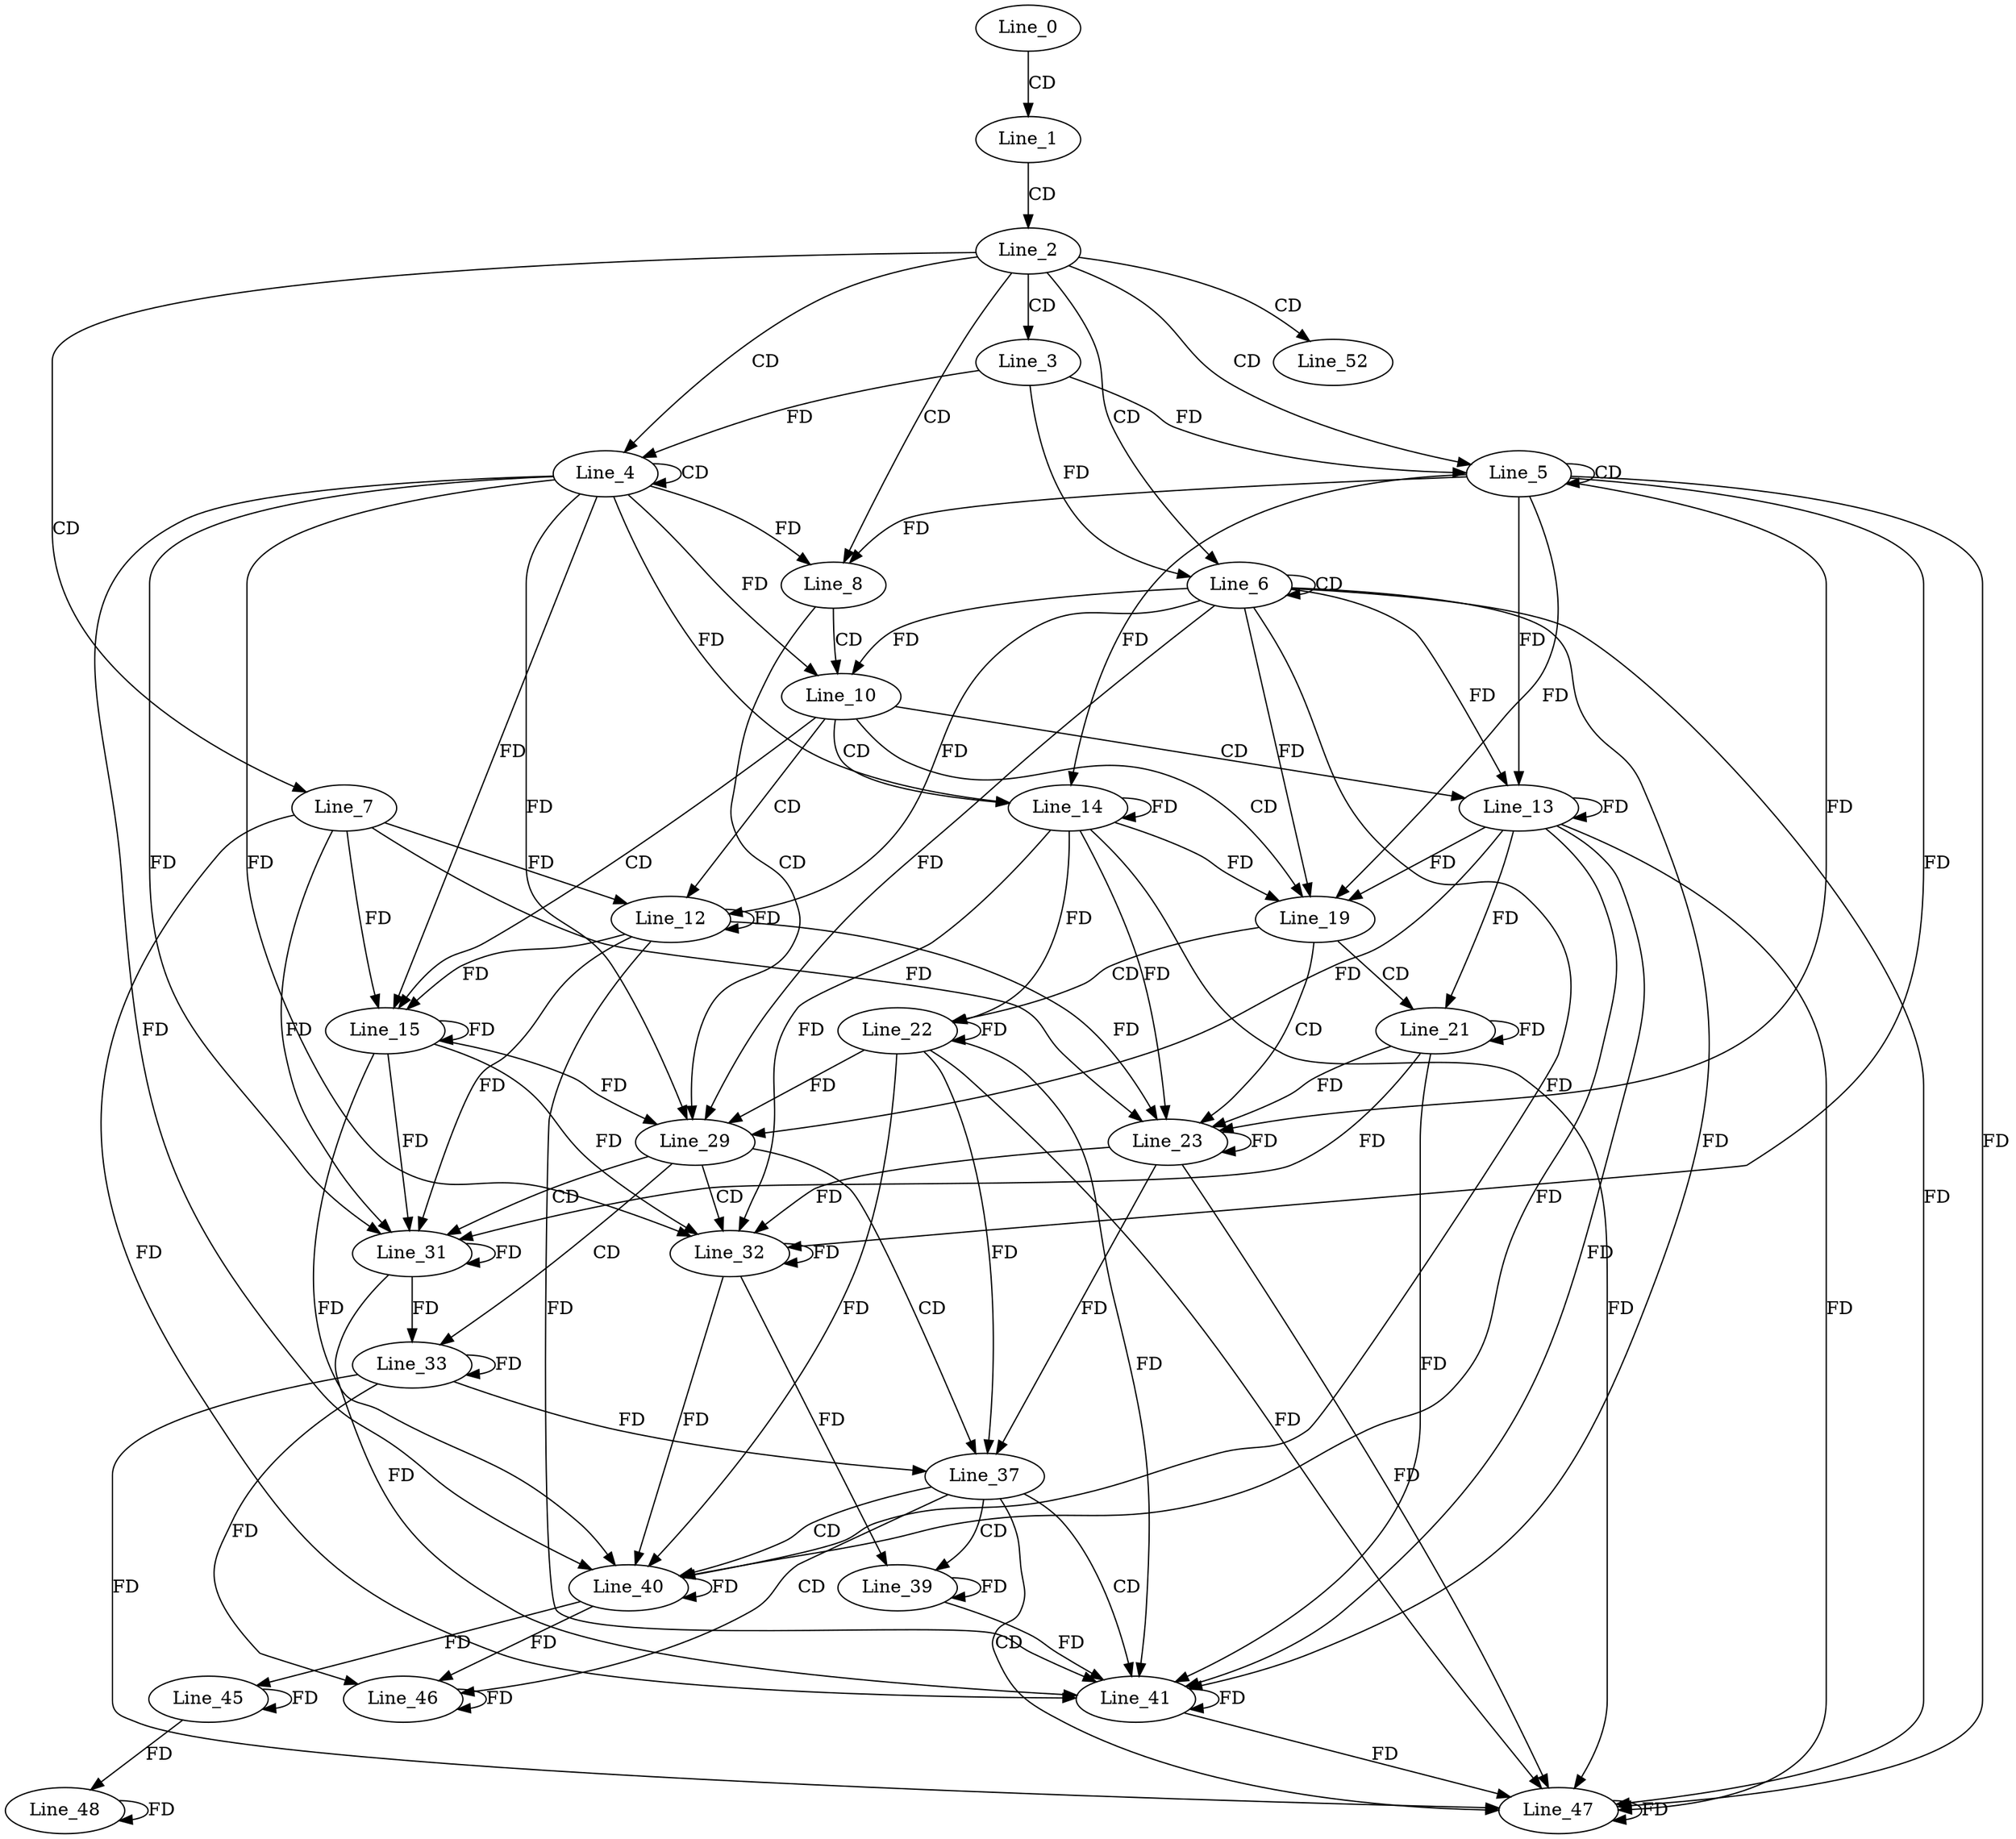 digraph G {
  Line_0;
  Line_1;
  Line_2;
  Line_3;
  Line_4;
  Line_4;
  Line_5;
  Line_5;
  Line_6;
  Line_6;
  Line_7;
  Line_8;
  Line_10;
  Line_12;
  Line_13;
  Line_14;
  Line_15;
  Line_19;
  Line_21;
  Line_22;
  Line_23;
  Line_29;
  Line_31;
  Line_32;
  Line_33;
  Line_37;
  Line_39;
  Line_40;
  Line_41;
  Line_45;
  Line_46;
  Line_47;
  Line_48;
  Line_52;
  Line_0 -> Line_1 [ label="CD" ];
  Line_1 -> Line_2 [ label="CD" ];
  Line_2 -> Line_3 [ label="CD" ];
  Line_2 -> Line_4 [ label="CD" ];
  Line_4 -> Line_4 [ label="CD" ];
  Line_3 -> Line_4 [ label="FD" ];
  Line_2 -> Line_5 [ label="CD" ];
  Line_5 -> Line_5 [ label="CD" ];
  Line_3 -> Line_5 [ label="FD" ];
  Line_2 -> Line_6 [ label="CD" ];
  Line_6 -> Line_6 [ label="CD" ];
  Line_3 -> Line_6 [ label="FD" ];
  Line_2 -> Line_7 [ label="CD" ];
  Line_2 -> Line_8 [ label="CD" ];
  Line_4 -> Line_8 [ label="FD" ];
  Line_5 -> Line_8 [ label="FD" ];
  Line_8 -> Line_10 [ label="CD" ];
  Line_4 -> Line_10 [ label="FD" ];
  Line_6 -> Line_10 [ label="FD" ];
  Line_10 -> Line_12 [ label="CD" ];
  Line_7 -> Line_12 [ label="FD" ];
  Line_12 -> Line_12 [ label="FD" ];
  Line_6 -> Line_12 [ label="FD" ];
  Line_10 -> Line_13 [ label="CD" ];
  Line_6 -> Line_13 [ label="FD" ];
  Line_13 -> Line_13 [ label="FD" ];
  Line_5 -> Line_13 [ label="FD" ];
  Line_10 -> Line_14 [ label="CD" ];
  Line_5 -> Line_14 [ label="FD" ];
  Line_14 -> Line_14 [ label="FD" ];
  Line_4 -> Line_14 [ label="FD" ];
  Line_10 -> Line_15 [ label="CD" ];
  Line_4 -> Line_15 [ label="FD" ];
  Line_15 -> Line_15 [ label="FD" ];
  Line_7 -> Line_15 [ label="FD" ];
  Line_12 -> Line_15 [ label="FD" ];
  Line_10 -> Line_19 [ label="CD" ];
  Line_5 -> Line_19 [ label="FD" ];
  Line_14 -> Line_19 [ label="FD" ];
  Line_6 -> Line_19 [ label="FD" ];
  Line_13 -> Line_19 [ label="FD" ];
  Line_19 -> Line_21 [ label="CD" ];
  Line_21 -> Line_21 [ label="FD" ];
  Line_13 -> Line_21 [ label="FD" ];
  Line_19 -> Line_22 [ label="CD" ];
  Line_22 -> Line_22 [ label="FD" ];
  Line_14 -> Line_22 [ label="FD" ];
  Line_19 -> Line_23 [ label="CD" ];
  Line_5 -> Line_23 [ label="FD" ];
  Line_14 -> Line_23 [ label="FD" ];
  Line_23 -> Line_23 [ label="FD" ];
  Line_7 -> Line_23 [ label="FD" ];
  Line_12 -> Line_23 [ label="FD" ];
  Line_21 -> Line_23 [ label="FD" ];
  Line_8 -> Line_29 [ label="CD" ];
  Line_4 -> Line_29 [ label="FD" ];
  Line_15 -> Line_29 [ label="FD" ];
  Line_6 -> Line_29 [ label="FD" ];
  Line_13 -> Line_29 [ label="FD" ];
  Line_22 -> Line_29 [ label="FD" ];
  Line_29 -> Line_31 [ label="CD" ];
  Line_7 -> Line_31 [ label="FD" ];
  Line_12 -> Line_31 [ label="FD" ];
  Line_21 -> Line_31 [ label="FD" ];
  Line_31 -> Line_31 [ label="FD" ];
  Line_4 -> Line_31 [ label="FD" ];
  Line_15 -> Line_31 [ label="FD" ];
  Line_29 -> Line_32 [ label="CD" ];
  Line_4 -> Line_32 [ label="FD" ];
  Line_15 -> Line_32 [ label="FD" ];
  Line_32 -> Line_32 [ label="FD" ];
  Line_5 -> Line_32 [ label="FD" ];
  Line_14 -> Line_32 [ label="FD" ];
  Line_23 -> Line_32 [ label="FD" ];
  Line_29 -> Line_33 [ label="CD" ];
  Line_33 -> Line_33 [ label="FD" ];
  Line_31 -> Line_33 [ label="FD" ];
  Line_29 -> Line_37 [ label="CD" ];
  Line_23 -> Line_37 [ label="FD" ];
  Line_33 -> Line_37 [ label="FD" ];
  Line_22 -> Line_37 [ label="FD" ];
  Line_37 -> Line_39 [ label="CD" ];
  Line_39 -> Line_39 [ label="FD" ];
  Line_32 -> Line_39 [ label="FD" ];
  Line_37 -> Line_40 [ label="CD" ];
  Line_4 -> Line_40 [ label="FD" ];
  Line_15 -> Line_40 [ label="FD" ];
  Line_32 -> Line_40 [ label="FD" ];
  Line_40 -> Line_40 [ label="FD" ];
  Line_6 -> Line_40 [ label="FD" ];
  Line_13 -> Line_40 [ label="FD" ];
  Line_22 -> Line_40 [ label="FD" ];
  Line_37 -> Line_41 [ label="CD" ];
  Line_6 -> Line_41 [ label="FD" ];
  Line_13 -> Line_41 [ label="FD" ];
  Line_22 -> Line_41 [ label="FD" ];
  Line_41 -> Line_41 [ label="FD" ];
  Line_7 -> Line_41 [ label="FD" ];
  Line_12 -> Line_41 [ label="FD" ];
  Line_21 -> Line_41 [ label="FD" ];
  Line_31 -> Line_41 [ label="FD" ];
  Line_39 -> Line_41 [ label="FD" ];
  Line_45 -> Line_45 [ label="FD" ];
  Line_40 -> Line_45 [ label="FD" ];
  Line_37 -> Line_46 [ label="CD" ];
  Line_40 -> Line_46 [ label="FD" ];
  Line_46 -> Line_46 [ label="FD" ];
  Line_33 -> Line_46 [ label="FD" ];
  Line_37 -> Line_47 [ label="CD" ];
  Line_5 -> Line_47 [ label="FD" ];
  Line_14 -> Line_47 [ label="FD" ];
  Line_23 -> Line_47 [ label="FD" ];
  Line_33 -> Line_47 [ label="FD" ];
  Line_47 -> Line_47 [ label="FD" ];
  Line_6 -> Line_47 [ label="FD" ];
  Line_13 -> Line_47 [ label="FD" ];
  Line_22 -> Line_47 [ label="FD" ];
  Line_41 -> Line_47 [ label="FD" ];
  Line_48 -> Line_48 [ label="FD" ];
  Line_45 -> Line_48 [ label="FD" ];
  Line_2 -> Line_52 [ label="CD" ];
}
